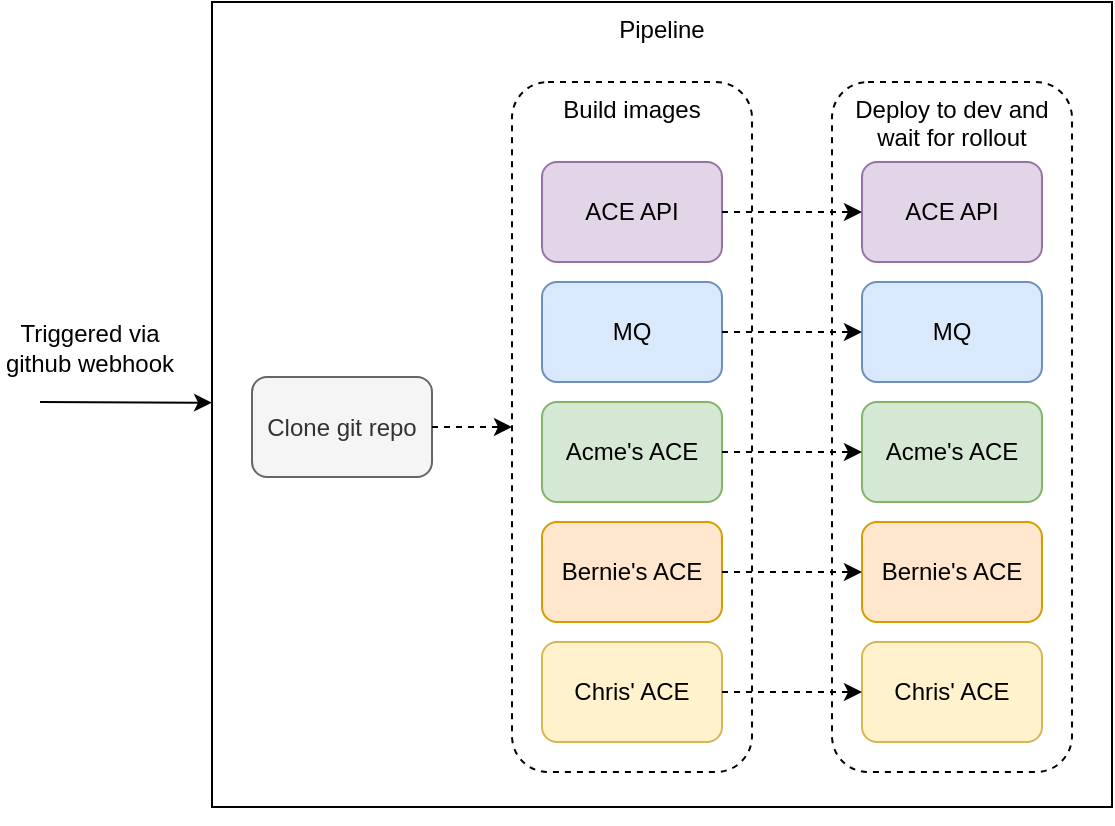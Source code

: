 <mxfile version="13.6.2" type="device"><diagram id="fbC2ZqEVtfIwZp8ysonA" name="Page-1"><mxGraphModel dx="1106" dy="780" grid="1" gridSize="10" guides="1" tooltips="1" connect="1" arrows="1" fold="1" page="1" pageScale="1" pageWidth="827" pageHeight="1169" math="0" shadow="0"><root><mxCell id="0"/><mxCell id="1" parent="0"/><mxCell id="wHhios66HtJcoZ04QwGQ-25" value="Pipeline" style="rounded=0;whiteSpace=wrap;html=1;verticalAlign=top;" parent="1" vertex="1"><mxGeometry x="106" width="450" height="402.5" as="geometry"/></mxCell><mxCell id="wHhios66HtJcoZ04QwGQ-18" value="" style="group;dashed=1;strokeColor=none;" parent="1" vertex="1" connectable="0"><mxGeometry x="416" y="40" width="120" height="345" as="geometry"/></mxCell><mxCell id="wHhios66HtJcoZ04QwGQ-2" value="Deploy to dev and wait for rollout" style="rounded=1;whiteSpace=wrap;html=1;verticalAlign=top;dashed=1;" parent="wHhios66HtJcoZ04QwGQ-18" vertex="1"><mxGeometry width="120" height="345" as="geometry"/></mxCell><mxCell id="wHhios66HtJcoZ04QwGQ-13" value="ACE API" style="rounded=1;whiteSpace=wrap;html=1;fillColor=#e1d5e7;strokeColor=#9673a6;" parent="wHhios66HtJcoZ04QwGQ-18" vertex="1"><mxGeometry x="15" y="40" width="90" height="50" as="geometry"/></mxCell><mxCell id="wHhios66HtJcoZ04QwGQ-14" value="MQ" style="rounded=1;whiteSpace=wrap;html=1;fillColor=#dae8fc;strokeColor=#6c8ebf;" parent="wHhios66HtJcoZ04QwGQ-18" vertex="1"><mxGeometry x="15" y="100" width="90" height="50" as="geometry"/></mxCell><mxCell id="wHhios66HtJcoZ04QwGQ-15" value="Acme's ACE" style="rounded=1;whiteSpace=wrap;html=1;fillColor=#d5e8d4;strokeColor=#82b366;" parent="wHhios66HtJcoZ04QwGQ-18" vertex="1"><mxGeometry x="15" y="160" width="90" height="50" as="geometry"/></mxCell><mxCell id="wHhios66HtJcoZ04QwGQ-16" value="Bernie's ACE" style="rounded=1;whiteSpace=wrap;html=1;fillColor=#ffe6cc;strokeColor=#d79b00;" parent="wHhios66HtJcoZ04QwGQ-18" vertex="1"><mxGeometry x="15" y="220" width="90" height="50" as="geometry"/></mxCell><mxCell id="wHhios66HtJcoZ04QwGQ-17" value="Chris' ACE" style="rounded=1;whiteSpace=wrap;html=1;fillColor=#fff2cc;strokeColor=#d6b656;" parent="wHhios66HtJcoZ04QwGQ-18" vertex="1"><mxGeometry x="15" y="280" width="90" height="50" as="geometry"/></mxCell><mxCell id="wHhios66HtJcoZ04QwGQ-24" value="" style="endArrow=classic;html=1;" parent="1" target="wHhios66HtJcoZ04QwGQ-25" edge="1"><mxGeometry width="50" height="50" relative="1" as="geometry"><mxPoint x="20" y="200" as="sourcePoint"/><mxPoint x="190" y="-125" as="targetPoint"/></mxGeometry></mxCell><mxCell id="wHhios66HtJcoZ04QwGQ-27" value="Triggered via github webhook" style="text;html=1;strokeColor=none;fillColor=none;align=center;verticalAlign=middle;whiteSpace=wrap;rounded=0;" parent="1" vertex="1"><mxGeometry y="162.5" width="90" height="20" as="geometry"/></mxCell><mxCell id="wHhios66HtJcoZ04QwGQ-1" value="Build images" style="rounded=1;whiteSpace=wrap;html=1;horizontal=1;verticalAlign=top;dashed=1;" parent="1" vertex="1"><mxGeometry x="256" y="40" width="120" height="345" as="geometry"/></mxCell><mxCell id="wHhios66HtJcoZ04QwGQ-6" value="ACE API" style="rounded=1;whiteSpace=wrap;html=1;fillColor=#e1d5e7;strokeColor=#9673a6;" parent="1" vertex="1"><mxGeometry x="271" y="80" width="90" height="50" as="geometry"/></mxCell><mxCell id="wHhios66HtJcoZ04QwGQ-7" value="MQ" style="rounded=1;whiteSpace=wrap;html=1;fillColor=#dae8fc;strokeColor=#6c8ebf;" parent="1" vertex="1"><mxGeometry x="271" y="140" width="90" height="50" as="geometry"/></mxCell><mxCell id="wHhios66HtJcoZ04QwGQ-10" value="Acme's ACE" style="rounded=1;whiteSpace=wrap;html=1;fillColor=#d5e8d4;strokeColor=#82b366;" parent="1" vertex="1"><mxGeometry x="271" y="200" width="90" height="50" as="geometry"/></mxCell><mxCell id="wHhios66HtJcoZ04QwGQ-11" value="Bernie's ACE" style="rounded=1;whiteSpace=wrap;html=1;fillColor=#ffe6cc;strokeColor=#d79b00;" parent="1" vertex="1"><mxGeometry x="271" y="260" width="90" height="50" as="geometry"/></mxCell><mxCell id="wHhios66HtJcoZ04QwGQ-12" value="Chris' ACE" style="rounded=1;whiteSpace=wrap;html=1;fillColor=#fff2cc;strokeColor=#d6b656;" parent="1" vertex="1"><mxGeometry x="271" y="320" width="90" height="50" as="geometry"/></mxCell><mxCell id="wHhios66HtJcoZ04QwGQ-26" style="edgeStyle=orthogonalEdgeStyle;rounded=0;orthogonalLoop=1;jettySize=auto;html=1;exitX=0.5;exitY=1;exitDx=0;exitDy=0;" parent="1" source="wHhios66HtJcoZ04QwGQ-25" target="wHhios66HtJcoZ04QwGQ-25" edge="1"><mxGeometry relative="1" as="geometry"/></mxCell><mxCell id="IDKiGAd4Ef--Y5HXpbBF-1" value="" style="endArrow=classic;html=1;dashed=1;" parent="1" source="wHhios66HtJcoZ04QwGQ-7" target="wHhios66HtJcoZ04QwGQ-14" edge="1"><mxGeometry width="50" height="50" relative="1" as="geometry"><mxPoint x="412" y="220" as="sourcePoint"/><mxPoint x="462" y="170" as="targetPoint"/></mxGeometry></mxCell><mxCell id="IDKiGAd4Ef--Y5HXpbBF-2" value="" style="endArrow=classic;html=1;dashed=1;" parent="1" source="wHhios66HtJcoZ04QwGQ-10" target="wHhios66HtJcoZ04QwGQ-15" edge="1"><mxGeometry width="50" height="50" relative="1" as="geometry"><mxPoint x="422" y="230" as="sourcePoint"/><mxPoint x="472" y="180" as="targetPoint"/></mxGeometry></mxCell><mxCell id="IDKiGAd4Ef--Y5HXpbBF-3" value="" style="endArrow=classic;html=1;dashed=1;" parent="1" source="wHhios66HtJcoZ04QwGQ-11" target="wHhios66HtJcoZ04QwGQ-16" edge="1"><mxGeometry width="50" height="50" relative="1" as="geometry"><mxPoint x="432" y="240" as="sourcePoint"/><mxPoint x="482" y="190" as="targetPoint"/></mxGeometry></mxCell><mxCell id="IDKiGAd4Ef--Y5HXpbBF-4" value="" style="endArrow=classic;html=1;dashed=1;" parent="1" source="wHhios66HtJcoZ04QwGQ-12" target="wHhios66HtJcoZ04QwGQ-17" edge="1"><mxGeometry width="50" height="50" relative="1" as="geometry"><mxPoint x="442" y="250" as="sourcePoint"/><mxPoint x="492" y="200" as="targetPoint"/></mxGeometry></mxCell><mxCell id="IDKiGAd4Ef--Y5HXpbBF-5" value="" style="endArrow=classic;html=1;dashed=1;" parent="1" source="wHhios66HtJcoZ04QwGQ-6" target="wHhios66HtJcoZ04QwGQ-13" edge="1"><mxGeometry width="50" height="50" relative="1" as="geometry"><mxPoint x="452" y="260" as="sourcePoint"/><mxPoint x="502" y="210" as="targetPoint"/></mxGeometry></mxCell><mxCell id="TULo_-1p8mAKRe7ZE-mY-1" value="Clone git repo" style="rounded=1;whiteSpace=wrap;html=1;fillColor=#f5f5f5;strokeColor=#666666;fontColor=#333333;" vertex="1" parent="1"><mxGeometry x="126" y="187.5" width="90" height="50" as="geometry"/></mxCell><mxCell id="TULo_-1p8mAKRe7ZE-mY-2" value="" style="endArrow=classic;html=1;dashed=1;" edge="1" parent="1" source="TULo_-1p8mAKRe7ZE-mY-1" target="wHhios66HtJcoZ04QwGQ-1"><mxGeometry width="50" height="50" relative="1" as="geometry"><mxPoint x="371" y="235" as="sourcePoint"/><mxPoint x="441" y="235" as="targetPoint"/></mxGeometry></mxCell></root></mxGraphModel></diagram></mxfile>